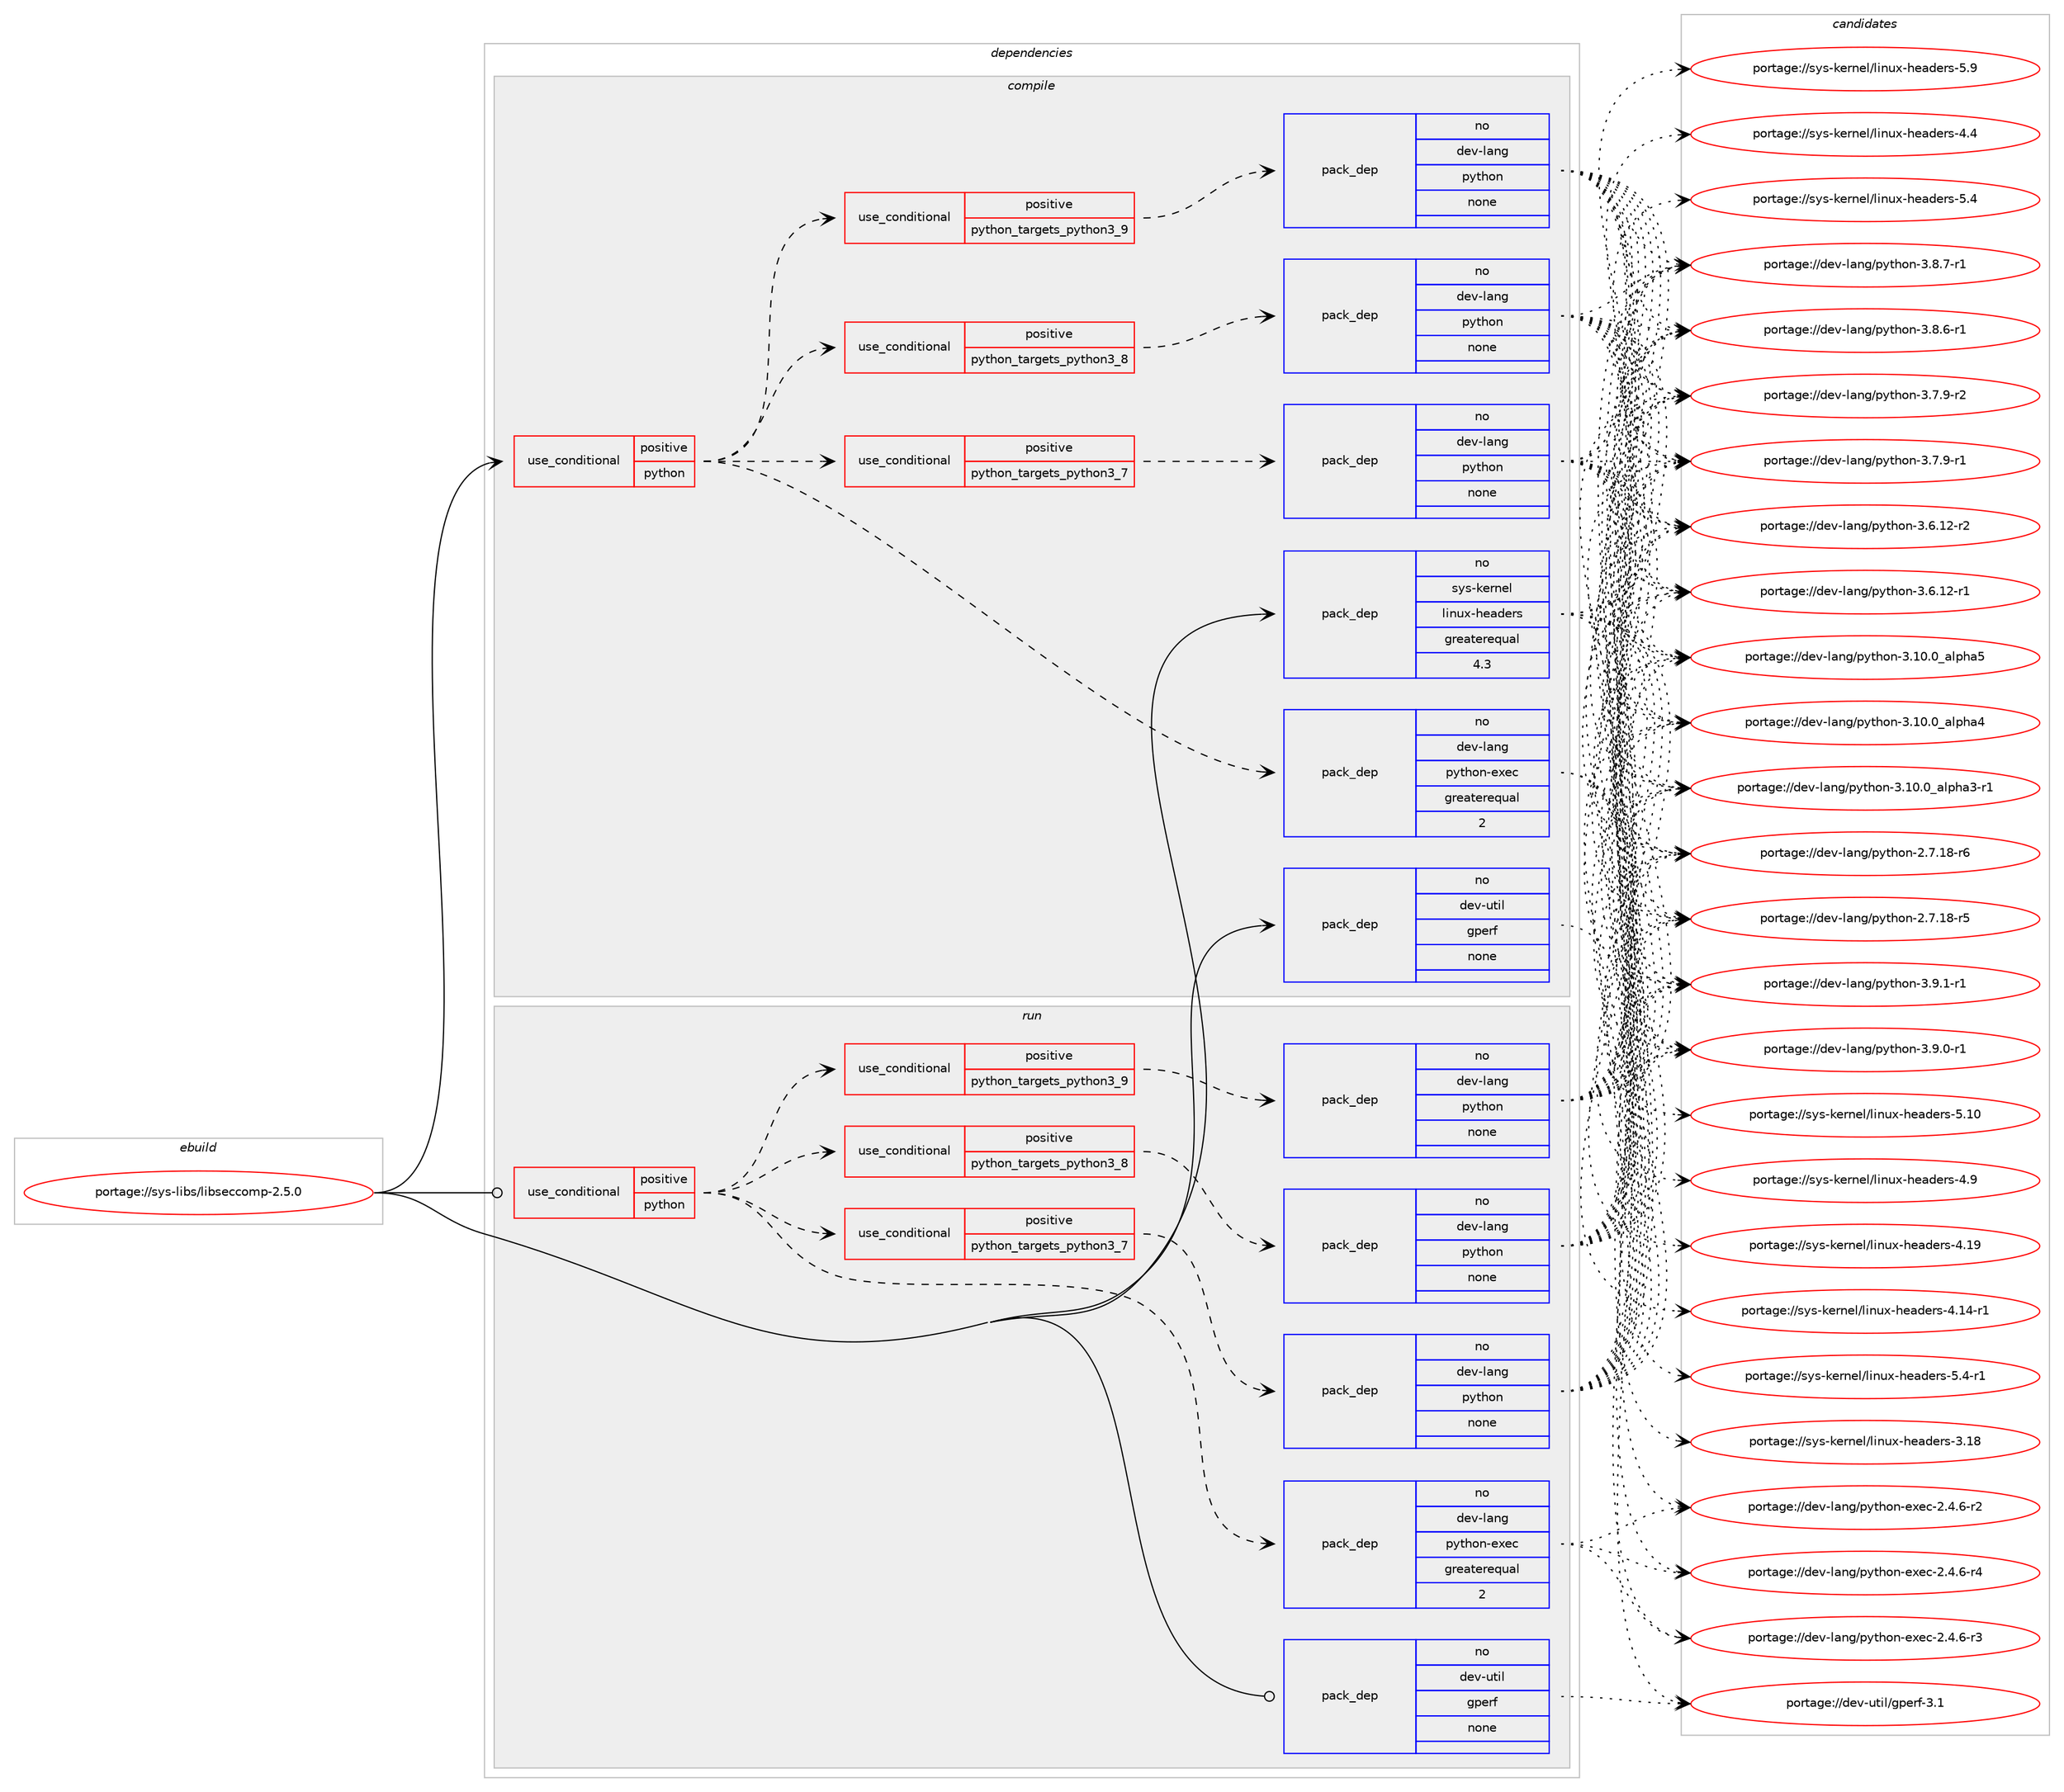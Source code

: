 digraph prolog {

# *************
# Graph options
# *************

newrank=true;
concentrate=true;
compound=true;
graph [rankdir=LR,fontname=Helvetica,fontsize=10,ranksep=1.5];#, ranksep=2.5, nodesep=0.2];
edge  [arrowhead=vee];
node  [fontname=Helvetica,fontsize=10];

# **********
# The ebuild
# **********

subgraph cluster_leftcol {
color=gray;
rank=same;
label=<<i>ebuild</i>>;
id [label="portage://sys-libs/libseccomp-2.5.0", color=red, width=4, href="../sys-libs/libseccomp-2.5.0.svg"];
}

# ****************
# The dependencies
# ****************

subgraph cluster_midcol {
color=gray;
label=<<i>dependencies</i>>;
subgraph cluster_compile {
fillcolor="#eeeeee";
style=filled;
label=<<i>compile</i>>;
subgraph cond1347 {
dependency5684 [label=<<TABLE BORDER="0" CELLBORDER="1" CELLSPACING="0" CELLPADDING="4"><TR><TD ROWSPAN="3" CELLPADDING="10">use_conditional</TD></TR><TR><TD>positive</TD></TR><TR><TD>python</TD></TR></TABLE>>, shape=none, color=red];
subgraph cond1348 {
dependency5685 [label=<<TABLE BORDER="0" CELLBORDER="1" CELLSPACING="0" CELLPADDING="4"><TR><TD ROWSPAN="3" CELLPADDING="10">use_conditional</TD></TR><TR><TD>positive</TD></TR><TR><TD>python_targets_python3_7</TD></TR></TABLE>>, shape=none, color=red];
subgraph pack4270 {
dependency5686 [label=<<TABLE BORDER="0" CELLBORDER="1" CELLSPACING="0" CELLPADDING="4" WIDTH="220"><TR><TD ROWSPAN="6" CELLPADDING="30">pack_dep</TD></TR><TR><TD WIDTH="110">no</TD></TR><TR><TD>dev-lang</TD></TR><TR><TD>python</TD></TR><TR><TD>none</TD></TR><TR><TD></TD></TR></TABLE>>, shape=none, color=blue];
}
dependency5685:e -> dependency5686:w [weight=20,style="dashed",arrowhead="vee"];
}
dependency5684:e -> dependency5685:w [weight=20,style="dashed",arrowhead="vee"];
subgraph cond1349 {
dependency5687 [label=<<TABLE BORDER="0" CELLBORDER="1" CELLSPACING="0" CELLPADDING="4"><TR><TD ROWSPAN="3" CELLPADDING="10">use_conditional</TD></TR><TR><TD>positive</TD></TR><TR><TD>python_targets_python3_8</TD></TR></TABLE>>, shape=none, color=red];
subgraph pack4271 {
dependency5688 [label=<<TABLE BORDER="0" CELLBORDER="1" CELLSPACING="0" CELLPADDING="4" WIDTH="220"><TR><TD ROWSPAN="6" CELLPADDING="30">pack_dep</TD></TR><TR><TD WIDTH="110">no</TD></TR><TR><TD>dev-lang</TD></TR><TR><TD>python</TD></TR><TR><TD>none</TD></TR><TR><TD></TD></TR></TABLE>>, shape=none, color=blue];
}
dependency5687:e -> dependency5688:w [weight=20,style="dashed",arrowhead="vee"];
}
dependency5684:e -> dependency5687:w [weight=20,style="dashed",arrowhead="vee"];
subgraph cond1350 {
dependency5689 [label=<<TABLE BORDER="0" CELLBORDER="1" CELLSPACING="0" CELLPADDING="4"><TR><TD ROWSPAN="3" CELLPADDING="10">use_conditional</TD></TR><TR><TD>positive</TD></TR><TR><TD>python_targets_python3_9</TD></TR></TABLE>>, shape=none, color=red];
subgraph pack4272 {
dependency5690 [label=<<TABLE BORDER="0" CELLBORDER="1" CELLSPACING="0" CELLPADDING="4" WIDTH="220"><TR><TD ROWSPAN="6" CELLPADDING="30">pack_dep</TD></TR><TR><TD WIDTH="110">no</TD></TR><TR><TD>dev-lang</TD></TR><TR><TD>python</TD></TR><TR><TD>none</TD></TR><TR><TD></TD></TR></TABLE>>, shape=none, color=blue];
}
dependency5689:e -> dependency5690:w [weight=20,style="dashed",arrowhead="vee"];
}
dependency5684:e -> dependency5689:w [weight=20,style="dashed",arrowhead="vee"];
subgraph pack4273 {
dependency5691 [label=<<TABLE BORDER="0" CELLBORDER="1" CELLSPACING="0" CELLPADDING="4" WIDTH="220"><TR><TD ROWSPAN="6" CELLPADDING="30">pack_dep</TD></TR><TR><TD WIDTH="110">no</TD></TR><TR><TD>dev-lang</TD></TR><TR><TD>python-exec</TD></TR><TR><TD>greaterequal</TD></TR><TR><TD>2</TD></TR></TABLE>>, shape=none, color=blue];
}
dependency5684:e -> dependency5691:w [weight=20,style="dashed",arrowhead="vee"];
}
id:e -> dependency5684:w [weight=20,style="solid",arrowhead="vee"];
subgraph pack4274 {
dependency5692 [label=<<TABLE BORDER="0" CELLBORDER="1" CELLSPACING="0" CELLPADDING="4" WIDTH="220"><TR><TD ROWSPAN="6" CELLPADDING="30">pack_dep</TD></TR><TR><TD WIDTH="110">no</TD></TR><TR><TD>dev-util</TD></TR><TR><TD>gperf</TD></TR><TR><TD>none</TD></TR><TR><TD></TD></TR></TABLE>>, shape=none, color=blue];
}
id:e -> dependency5692:w [weight=20,style="solid",arrowhead="vee"];
subgraph pack4275 {
dependency5693 [label=<<TABLE BORDER="0" CELLBORDER="1" CELLSPACING="0" CELLPADDING="4" WIDTH="220"><TR><TD ROWSPAN="6" CELLPADDING="30">pack_dep</TD></TR><TR><TD WIDTH="110">no</TD></TR><TR><TD>sys-kernel</TD></TR><TR><TD>linux-headers</TD></TR><TR><TD>greaterequal</TD></TR><TR><TD>4.3</TD></TR></TABLE>>, shape=none, color=blue];
}
id:e -> dependency5693:w [weight=20,style="solid",arrowhead="vee"];
}
subgraph cluster_compileandrun {
fillcolor="#eeeeee";
style=filled;
label=<<i>compile and run</i>>;
}
subgraph cluster_run {
fillcolor="#eeeeee";
style=filled;
label=<<i>run</i>>;
subgraph cond1351 {
dependency5694 [label=<<TABLE BORDER="0" CELLBORDER="1" CELLSPACING="0" CELLPADDING="4"><TR><TD ROWSPAN="3" CELLPADDING="10">use_conditional</TD></TR><TR><TD>positive</TD></TR><TR><TD>python</TD></TR></TABLE>>, shape=none, color=red];
subgraph cond1352 {
dependency5695 [label=<<TABLE BORDER="0" CELLBORDER="1" CELLSPACING="0" CELLPADDING="4"><TR><TD ROWSPAN="3" CELLPADDING="10">use_conditional</TD></TR><TR><TD>positive</TD></TR><TR><TD>python_targets_python3_7</TD></TR></TABLE>>, shape=none, color=red];
subgraph pack4276 {
dependency5696 [label=<<TABLE BORDER="0" CELLBORDER="1" CELLSPACING="0" CELLPADDING="4" WIDTH="220"><TR><TD ROWSPAN="6" CELLPADDING="30">pack_dep</TD></TR><TR><TD WIDTH="110">no</TD></TR><TR><TD>dev-lang</TD></TR><TR><TD>python</TD></TR><TR><TD>none</TD></TR><TR><TD></TD></TR></TABLE>>, shape=none, color=blue];
}
dependency5695:e -> dependency5696:w [weight=20,style="dashed",arrowhead="vee"];
}
dependency5694:e -> dependency5695:w [weight=20,style="dashed",arrowhead="vee"];
subgraph cond1353 {
dependency5697 [label=<<TABLE BORDER="0" CELLBORDER="1" CELLSPACING="0" CELLPADDING="4"><TR><TD ROWSPAN="3" CELLPADDING="10">use_conditional</TD></TR><TR><TD>positive</TD></TR><TR><TD>python_targets_python3_8</TD></TR></TABLE>>, shape=none, color=red];
subgraph pack4277 {
dependency5698 [label=<<TABLE BORDER="0" CELLBORDER="1" CELLSPACING="0" CELLPADDING="4" WIDTH="220"><TR><TD ROWSPAN="6" CELLPADDING="30">pack_dep</TD></TR><TR><TD WIDTH="110">no</TD></TR><TR><TD>dev-lang</TD></TR><TR><TD>python</TD></TR><TR><TD>none</TD></TR><TR><TD></TD></TR></TABLE>>, shape=none, color=blue];
}
dependency5697:e -> dependency5698:w [weight=20,style="dashed",arrowhead="vee"];
}
dependency5694:e -> dependency5697:w [weight=20,style="dashed",arrowhead="vee"];
subgraph cond1354 {
dependency5699 [label=<<TABLE BORDER="0" CELLBORDER="1" CELLSPACING="0" CELLPADDING="4"><TR><TD ROWSPAN="3" CELLPADDING="10">use_conditional</TD></TR><TR><TD>positive</TD></TR><TR><TD>python_targets_python3_9</TD></TR></TABLE>>, shape=none, color=red];
subgraph pack4278 {
dependency5700 [label=<<TABLE BORDER="0" CELLBORDER="1" CELLSPACING="0" CELLPADDING="4" WIDTH="220"><TR><TD ROWSPAN="6" CELLPADDING="30">pack_dep</TD></TR><TR><TD WIDTH="110">no</TD></TR><TR><TD>dev-lang</TD></TR><TR><TD>python</TD></TR><TR><TD>none</TD></TR><TR><TD></TD></TR></TABLE>>, shape=none, color=blue];
}
dependency5699:e -> dependency5700:w [weight=20,style="dashed",arrowhead="vee"];
}
dependency5694:e -> dependency5699:w [weight=20,style="dashed",arrowhead="vee"];
subgraph pack4279 {
dependency5701 [label=<<TABLE BORDER="0" CELLBORDER="1" CELLSPACING="0" CELLPADDING="4" WIDTH="220"><TR><TD ROWSPAN="6" CELLPADDING="30">pack_dep</TD></TR><TR><TD WIDTH="110">no</TD></TR><TR><TD>dev-lang</TD></TR><TR><TD>python-exec</TD></TR><TR><TD>greaterequal</TD></TR><TR><TD>2</TD></TR></TABLE>>, shape=none, color=blue];
}
dependency5694:e -> dependency5701:w [weight=20,style="dashed",arrowhead="vee"];
}
id:e -> dependency5694:w [weight=20,style="solid",arrowhead="odot"];
subgraph pack4280 {
dependency5702 [label=<<TABLE BORDER="0" CELLBORDER="1" CELLSPACING="0" CELLPADDING="4" WIDTH="220"><TR><TD ROWSPAN="6" CELLPADDING="30">pack_dep</TD></TR><TR><TD WIDTH="110">no</TD></TR><TR><TD>dev-util</TD></TR><TR><TD>gperf</TD></TR><TR><TD>none</TD></TR><TR><TD></TD></TR></TABLE>>, shape=none, color=blue];
}
id:e -> dependency5702:w [weight=20,style="solid",arrowhead="odot"];
}
}

# **************
# The candidates
# **************

subgraph cluster_choices {
rank=same;
color=gray;
label=<<i>candidates</i>>;

subgraph choice4270 {
color=black;
nodesep=1;
choice1001011184510897110103471121211161041111104551465746494511449 [label="portage://dev-lang/python-3.9.1-r1", color=red, width=4,href="../dev-lang/python-3.9.1-r1.svg"];
choice1001011184510897110103471121211161041111104551465746484511449 [label="portage://dev-lang/python-3.9.0-r1", color=red, width=4,href="../dev-lang/python-3.9.0-r1.svg"];
choice1001011184510897110103471121211161041111104551465646554511449 [label="portage://dev-lang/python-3.8.7-r1", color=red, width=4,href="../dev-lang/python-3.8.7-r1.svg"];
choice1001011184510897110103471121211161041111104551465646544511449 [label="portage://dev-lang/python-3.8.6-r1", color=red, width=4,href="../dev-lang/python-3.8.6-r1.svg"];
choice1001011184510897110103471121211161041111104551465546574511450 [label="portage://dev-lang/python-3.7.9-r2", color=red, width=4,href="../dev-lang/python-3.7.9-r2.svg"];
choice1001011184510897110103471121211161041111104551465546574511449 [label="portage://dev-lang/python-3.7.9-r1", color=red, width=4,href="../dev-lang/python-3.7.9-r1.svg"];
choice100101118451089711010347112121116104111110455146544649504511450 [label="portage://dev-lang/python-3.6.12-r2", color=red, width=4,href="../dev-lang/python-3.6.12-r2.svg"];
choice100101118451089711010347112121116104111110455146544649504511449 [label="portage://dev-lang/python-3.6.12-r1", color=red, width=4,href="../dev-lang/python-3.6.12-r1.svg"];
choice1001011184510897110103471121211161041111104551464948464895971081121049753 [label="portage://dev-lang/python-3.10.0_alpha5", color=red, width=4,href="../dev-lang/python-3.10.0_alpha5.svg"];
choice1001011184510897110103471121211161041111104551464948464895971081121049752 [label="portage://dev-lang/python-3.10.0_alpha4", color=red, width=4,href="../dev-lang/python-3.10.0_alpha4.svg"];
choice10010111845108971101034711212111610411111045514649484648959710811210497514511449 [label="portage://dev-lang/python-3.10.0_alpha3-r1", color=red, width=4,href="../dev-lang/python-3.10.0_alpha3-r1.svg"];
choice100101118451089711010347112121116104111110455046554649564511454 [label="portage://dev-lang/python-2.7.18-r6", color=red, width=4,href="../dev-lang/python-2.7.18-r6.svg"];
choice100101118451089711010347112121116104111110455046554649564511453 [label="portage://dev-lang/python-2.7.18-r5", color=red, width=4,href="../dev-lang/python-2.7.18-r5.svg"];
dependency5686:e -> choice1001011184510897110103471121211161041111104551465746494511449:w [style=dotted,weight="100"];
dependency5686:e -> choice1001011184510897110103471121211161041111104551465746484511449:w [style=dotted,weight="100"];
dependency5686:e -> choice1001011184510897110103471121211161041111104551465646554511449:w [style=dotted,weight="100"];
dependency5686:e -> choice1001011184510897110103471121211161041111104551465646544511449:w [style=dotted,weight="100"];
dependency5686:e -> choice1001011184510897110103471121211161041111104551465546574511450:w [style=dotted,weight="100"];
dependency5686:e -> choice1001011184510897110103471121211161041111104551465546574511449:w [style=dotted,weight="100"];
dependency5686:e -> choice100101118451089711010347112121116104111110455146544649504511450:w [style=dotted,weight="100"];
dependency5686:e -> choice100101118451089711010347112121116104111110455146544649504511449:w [style=dotted,weight="100"];
dependency5686:e -> choice1001011184510897110103471121211161041111104551464948464895971081121049753:w [style=dotted,weight="100"];
dependency5686:e -> choice1001011184510897110103471121211161041111104551464948464895971081121049752:w [style=dotted,weight="100"];
dependency5686:e -> choice10010111845108971101034711212111610411111045514649484648959710811210497514511449:w [style=dotted,weight="100"];
dependency5686:e -> choice100101118451089711010347112121116104111110455046554649564511454:w [style=dotted,weight="100"];
dependency5686:e -> choice100101118451089711010347112121116104111110455046554649564511453:w [style=dotted,weight="100"];
}
subgraph choice4271 {
color=black;
nodesep=1;
choice1001011184510897110103471121211161041111104551465746494511449 [label="portage://dev-lang/python-3.9.1-r1", color=red, width=4,href="../dev-lang/python-3.9.1-r1.svg"];
choice1001011184510897110103471121211161041111104551465746484511449 [label="portage://dev-lang/python-3.9.0-r1", color=red, width=4,href="../dev-lang/python-3.9.0-r1.svg"];
choice1001011184510897110103471121211161041111104551465646554511449 [label="portage://dev-lang/python-3.8.7-r1", color=red, width=4,href="../dev-lang/python-3.8.7-r1.svg"];
choice1001011184510897110103471121211161041111104551465646544511449 [label="portage://dev-lang/python-3.8.6-r1", color=red, width=4,href="../dev-lang/python-3.8.6-r1.svg"];
choice1001011184510897110103471121211161041111104551465546574511450 [label="portage://dev-lang/python-3.7.9-r2", color=red, width=4,href="../dev-lang/python-3.7.9-r2.svg"];
choice1001011184510897110103471121211161041111104551465546574511449 [label="portage://dev-lang/python-3.7.9-r1", color=red, width=4,href="../dev-lang/python-3.7.9-r1.svg"];
choice100101118451089711010347112121116104111110455146544649504511450 [label="portage://dev-lang/python-3.6.12-r2", color=red, width=4,href="../dev-lang/python-3.6.12-r2.svg"];
choice100101118451089711010347112121116104111110455146544649504511449 [label="portage://dev-lang/python-3.6.12-r1", color=red, width=4,href="../dev-lang/python-3.6.12-r1.svg"];
choice1001011184510897110103471121211161041111104551464948464895971081121049753 [label="portage://dev-lang/python-3.10.0_alpha5", color=red, width=4,href="../dev-lang/python-3.10.0_alpha5.svg"];
choice1001011184510897110103471121211161041111104551464948464895971081121049752 [label="portage://dev-lang/python-3.10.0_alpha4", color=red, width=4,href="../dev-lang/python-3.10.0_alpha4.svg"];
choice10010111845108971101034711212111610411111045514649484648959710811210497514511449 [label="portage://dev-lang/python-3.10.0_alpha3-r1", color=red, width=4,href="../dev-lang/python-3.10.0_alpha3-r1.svg"];
choice100101118451089711010347112121116104111110455046554649564511454 [label="portage://dev-lang/python-2.7.18-r6", color=red, width=4,href="../dev-lang/python-2.7.18-r6.svg"];
choice100101118451089711010347112121116104111110455046554649564511453 [label="portage://dev-lang/python-2.7.18-r5", color=red, width=4,href="../dev-lang/python-2.7.18-r5.svg"];
dependency5688:e -> choice1001011184510897110103471121211161041111104551465746494511449:w [style=dotted,weight="100"];
dependency5688:e -> choice1001011184510897110103471121211161041111104551465746484511449:w [style=dotted,weight="100"];
dependency5688:e -> choice1001011184510897110103471121211161041111104551465646554511449:w [style=dotted,weight="100"];
dependency5688:e -> choice1001011184510897110103471121211161041111104551465646544511449:w [style=dotted,weight="100"];
dependency5688:e -> choice1001011184510897110103471121211161041111104551465546574511450:w [style=dotted,weight="100"];
dependency5688:e -> choice1001011184510897110103471121211161041111104551465546574511449:w [style=dotted,weight="100"];
dependency5688:e -> choice100101118451089711010347112121116104111110455146544649504511450:w [style=dotted,weight="100"];
dependency5688:e -> choice100101118451089711010347112121116104111110455146544649504511449:w [style=dotted,weight="100"];
dependency5688:e -> choice1001011184510897110103471121211161041111104551464948464895971081121049753:w [style=dotted,weight="100"];
dependency5688:e -> choice1001011184510897110103471121211161041111104551464948464895971081121049752:w [style=dotted,weight="100"];
dependency5688:e -> choice10010111845108971101034711212111610411111045514649484648959710811210497514511449:w [style=dotted,weight="100"];
dependency5688:e -> choice100101118451089711010347112121116104111110455046554649564511454:w [style=dotted,weight="100"];
dependency5688:e -> choice100101118451089711010347112121116104111110455046554649564511453:w [style=dotted,weight="100"];
}
subgraph choice4272 {
color=black;
nodesep=1;
choice1001011184510897110103471121211161041111104551465746494511449 [label="portage://dev-lang/python-3.9.1-r1", color=red, width=4,href="../dev-lang/python-3.9.1-r1.svg"];
choice1001011184510897110103471121211161041111104551465746484511449 [label="portage://dev-lang/python-3.9.0-r1", color=red, width=4,href="../dev-lang/python-3.9.0-r1.svg"];
choice1001011184510897110103471121211161041111104551465646554511449 [label="portage://dev-lang/python-3.8.7-r1", color=red, width=4,href="../dev-lang/python-3.8.7-r1.svg"];
choice1001011184510897110103471121211161041111104551465646544511449 [label="portage://dev-lang/python-3.8.6-r1", color=red, width=4,href="../dev-lang/python-3.8.6-r1.svg"];
choice1001011184510897110103471121211161041111104551465546574511450 [label="portage://dev-lang/python-3.7.9-r2", color=red, width=4,href="../dev-lang/python-3.7.9-r2.svg"];
choice1001011184510897110103471121211161041111104551465546574511449 [label="portage://dev-lang/python-3.7.9-r1", color=red, width=4,href="../dev-lang/python-3.7.9-r1.svg"];
choice100101118451089711010347112121116104111110455146544649504511450 [label="portage://dev-lang/python-3.6.12-r2", color=red, width=4,href="../dev-lang/python-3.6.12-r2.svg"];
choice100101118451089711010347112121116104111110455146544649504511449 [label="portage://dev-lang/python-3.6.12-r1", color=red, width=4,href="../dev-lang/python-3.6.12-r1.svg"];
choice1001011184510897110103471121211161041111104551464948464895971081121049753 [label="portage://dev-lang/python-3.10.0_alpha5", color=red, width=4,href="../dev-lang/python-3.10.0_alpha5.svg"];
choice1001011184510897110103471121211161041111104551464948464895971081121049752 [label="portage://dev-lang/python-3.10.0_alpha4", color=red, width=4,href="../dev-lang/python-3.10.0_alpha4.svg"];
choice10010111845108971101034711212111610411111045514649484648959710811210497514511449 [label="portage://dev-lang/python-3.10.0_alpha3-r1", color=red, width=4,href="../dev-lang/python-3.10.0_alpha3-r1.svg"];
choice100101118451089711010347112121116104111110455046554649564511454 [label="portage://dev-lang/python-2.7.18-r6", color=red, width=4,href="../dev-lang/python-2.7.18-r6.svg"];
choice100101118451089711010347112121116104111110455046554649564511453 [label="portage://dev-lang/python-2.7.18-r5", color=red, width=4,href="../dev-lang/python-2.7.18-r5.svg"];
dependency5690:e -> choice1001011184510897110103471121211161041111104551465746494511449:w [style=dotted,weight="100"];
dependency5690:e -> choice1001011184510897110103471121211161041111104551465746484511449:w [style=dotted,weight="100"];
dependency5690:e -> choice1001011184510897110103471121211161041111104551465646554511449:w [style=dotted,weight="100"];
dependency5690:e -> choice1001011184510897110103471121211161041111104551465646544511449:w [style=dotted,weight="100"];
dependency5690:e -> choice1001011184510897110103471121211161041111104551465546574511450:w [style=dotted,weight="100"];
dependency5690:e -> choice1001011184510897110103471121211161041111104551465546574511449:w [style=dotted,weight="100"];
dependency5690:e -> choice100101118451089711010347112121116104111110455146544649504511450:w [style=dotted,weight="100"];
dependency5690:e -> choice100101118451089711010347112121116104111110455146544649504511449:w [style=dotted,weight="100"];
dependency5690:e -> choice1001011184510897110103471121211161041111104551464948464895971081121049753:w [style=dotted,weight="100"];
dependency5690:e -> choice1001011184510897110103471121211161041111104551464948464895971081121049752:w [style=dotted,weight="100"];
dependency5690:e -> choice10010111845108971101034711212111610411111045514649484648959710811210497514511449:w [style=dotted,weight="100"];
dependency5690:e -> choice100101118451089711010347112121116104111110455046554649564511454:w [style=dotted,weight="100"];
dependency5690:e -> choice100101118451089711010347112121116104111110455046554649564511453:w [style=dotted,weight="100"];
}
subgraph choice4273 {
color=black;
nodesep=1;
choice10010111845108971101034711212111610411111045101120101994550465246544511452 [label="portage://dev-lang/python-exec-2.4.6-r4", color=red, width=4,href="../dev-lang/python-exec-2.4.6-r4.svg"];
choice10010111845108971101034711212111610411111045101120101994550465246544511451 [label="portage://dev-lang/python-exec-2.4.6-r3", color=red, width=4,href="../dev-lang/python-exec-2.4.6-r3.svg"];
choice10010111845108971101034711212111610411111045101120101994550465246544511450 [label="portage://dev-lang/python-exec-2.4.6-r2", color=red, width=4,href="../dev-lang/python-exec-2.4.6-r2.svg"];
dependency5691:e -> choice10010111845108971101034711212111610411111045101120101994550465246544511452:w [style=dotted,weight="100"];
dependency5691:e -> choice10010111845108971101034711212111610411111045101120101994550465246544511451:w [style=dotted,weight="100"];
dependency5691:e -> choice10010111845108971101034711212111610411111045101120101994550465246544511450:w [style=dotted,weight="100"];
}
subgraph choice4274 {
color=black;
nodesep=1;
choice100101118451171161051084710311210111410245514649 [label="portage://dev-util/gperf-3.1", color=red, width=4,href="../dev-util/gperf-3.1.svg"];
dependency5692:e -> choice100101118451171161051084710311210111410245514649:w [style=dotted,weight="100"];
}
subgraph choice4275 {
color=black;
nodesep=1;
choice1151211154510710111411010110847108105110117120451041019710010111411545534657 [label="portage://sys-kernel/linux-headers-5.9", color=red, width=4,href="../sys-kernel/linux-headers-5.9.svg"];
choice11512111545107101114110101108471081051101171204510410197100101114115455346524511449 [label="portage://sys-kernel/linux-headers-5.4-r1", color=red, width=4,href="../sys-kernel/linux-headers-5.4-r1.svg"];
choice1151211154510710111411010110847108105110117120451041019710010111411545534652 [label="portage://sys-kernel/linux-headers-5.4", color=red, width=4,href="../sys-kernel/linux-headers-5.4.svg"];
choice115121115451071011141101011084710810511011712045104101971001011141154553464948 [label="portage://sys-kernel/linux-headers-5.10", color=red, width=4,href="../sys-kernel/linux-headers-5.10.svg"];
choice1151211154510710111411010110847108105110117120451041019710010111411545524657 [label="portage://sys-kernel/linux-headers-4.9", color=red, width=4,href="../sys-kernel/linux-headers-4.9.svg"];
choice1151211154510710111411010110847108105110117120451041019710010111411545524652 [label="portage://sys-kernel/linux-headers-4.4", color=red, width=4,href="../sys-kernel/linux-headers-4.4.svg"];
choice115121115451071011141101011084710810511011712045104101971001011141154552464957 [label="portage://sys-kernel/linux-headers-4.19", color=red, width=4,href="../sys-kernel/linux-headers-4.19.svg"];
choice1151211154510710111411010110847108105110117120451041019710010111411545524649524511449 [label="portage://sys-kernel/linux-headers-4.14-r1", color=red, width=4,href="../sys-kernel/linux-headers-4.14-r1.svg"];
choice115121115451071011141101011084710810511011712045104101971001011141154551464956 [label="portage://sys-kernel/linux-headers-3.18", color=red, width=4,href="../sys-kernel/linux-headers-3.18.svg"];
dependency5693:e -> choice1151211154510710111411010110847108105110117120451041019710010111411545534657:w [style=dotted,weight="100"];
dependency5693:e -> choice11512111545107101114110101108471081051101171204510410197100101114115455346524511449:w [style=dotted,weight="100"];
dependency5693:e -> choice1151211154510710111411010110847108105110117120451041019710010111411545534652:w [style=dotted,weight="100"];
dependency5693:e -> choice115121115451071011141101011084710810511011712045104101971001011141154553464948:w [style=dotted,weight="100"];
dependency5693:e -> choice1151211154510710111411010110847108105110117120451041019710010111411545524657:w [style=dotted,weight="100"];
dependency5693:e -> choice1151211154510710111411010110847108105110117120451041019710010111411545524652:w [style=dotted,weight="100"];
dependency5693:e -> choice115121115451071011141101011084710810511011712045104101971001011141154552464957:w [style=dotted,weight="100"];
dependency5693:e -> choice1151211154510710111411010110847108105110117120451041019710010111411545524649524511449:w [style=dotted,weight="100"];
dependency5693:e -> choice115121115451071011141101011084710810511011712045104101971001011141154551464956:w [style=dotted,weight="100"];
}
subgraph choice4276 {
color=black;
nodesep=1;
choice1001011184510897110103471121211161041111104551465746494511449 [label="portage://dev-lang/python-3.9.1-r1", color=red, width=4,href="../dev-lang/python-3.9.1-r1.svg"];
choice1001011184510897110103471121211161041111104551465746484511449 [label="portage://dev-lang/python-3.9.0-r1", color=red, width=4,href="../dev-lang/python-3.9.0-r1.svg"];
choice1001011184510897110103471121211161041111104551465646554511449 [label="portage://dev-lang/python-3.8.7-r1", color=red, width=4,href="../dev-lang/python-3.8.7-r1.svg"];
choice1001011184510897110103471121211161041111104551465646544511449 [label="portage://dev-lang/python-3.8.6-r1", color=red, width=4,href="../dev-lang/python-3.8.6-r1.svg"];
choice1001011184510897110103471121211161041111104551465546574511450 [label="portage://dev-lang/python-3.7.9-r2", color=red, width=4,href="../dev-lang/python-3.7.9-r2.svg"];
choice1001011184510897110103471121211161041111104551465546574511449 [label="portage://dev-lang/python-3.7.9-r1", color=red, width=4,href="../dev-lang/python-3.7.9-r1.svg"];
choice100101118451089711010347112121116104111110455146544649504511450 [label="portage://dev-lang/python-3.6.12-r2", color=red, width=4,href="../dev-lang/python-3.6.12-r2.svg"];
choice100101118451089711010347112121116104111110455146544649504511449 [label="portage://dev-lang/python-3.6.12-r1", color=red, width=4,href="../dev-lang/python-3.6.12-r1.svg"];
choice1001011184510897110103471121211161041111104551464948464895971081121049753 [label="portage://dev-lang/python-3.10.0_alpha5", color=red, width=4,href="../dev-lang/python-3.10.0_alpha5.svg"];
choice1001011184510897110103471121211161041111104551464948464895971081121049752 [label="portage://dev-lang/python-3.10.0_alpha4", color=red, width=4,href="../dev-lang/python-3.10.0_alpha4.svg"];
choice10010111845108971101034711212111610411111045514649484648959710811210497514511449 [label="portage://dev-lang/python-3.10.0_alpha3-r1", color=red, width=4,href="../dev-lang/python-3.10.0_alpha3-r1.svg"];
choice100101118451089711010347112121116104111110455046554649564511454 [label="portage://dev-lang/python-2.7.18-r6", color=red, width=4,href="../dev-lang/python-2.7.18-r6.svg"];
choice100101118451089711010347112121116104111110455046554649564511453 [label="portage://dev-lang/python-2.7.18-r5", color=red, width=4,href="../dev-lang/python-2.7.18-r5.svg"];
dependency5696:e -> choice1001011184510897110103471121211161041111104551465746494511449:w [style=dotted,weight="100"];
dependency5696:e -> choice1001011184510897110103471121211161041111104551465746484511449:w [style=dotted,weight="100"];
dependency5696:e -> choice1001011184510897110103471121211161041111104551465646554511449:w [style=dotted,weight="100"];
dependency5696:e -> choice1001011184510897110103471121211161041111104551465646544511449:w [style=dotted,weight="100"];
dependency5696:e -> choice1001011184510897110103471121211161041111104551465546574511450:w [style=dotted,weight="100"];
dependency5696:e -> choice1001011184510897110103471121211161041111104551465546574511449:w [style=dotted,weight="100"];
dependency5696:e -> choice100101118451089711010347112121116104111110455146544649504511450:w [style=dotted,weight="100"];
dependency5696:e -> choice100101118451089711010347112121116104111110455146544649504511449:w [style=dotted,weight="100"];
dependency5696:e -> choice1001011184510897110103471121211161041111104551464948464895971081121049753:w [style=dotted,weight="100"];
dependency5696:e -> choice1001011184510897110103471121211161041111104551464948464895971081121049752:w [style=dotted,weight="100"];
dependency5696:e -> choice10010111845108971101034711212111610411111045514649484648959710811210497514511449:w [style=dotted,weight="100"];
dependency5696:e -> choice100101118451089711010347112121116104111110455046554649564511454:w [style=dotted,weight="100"];
dependency5696:e -> choice100101118451089711010347112121116104111110455046554649564511453:w [style=dotted,weight="100"];
}
subgraph choice4277 {
color=black;
nodesep=1;
choice1001011184510897110103471121211161041111104551465746494511449 [label="portage://dev-lang/python-3.9.1-r1", color=red, width=4,href="../dev-lang/python-3.9.1-r1.svg"];
choice1001011184510897110103471121211161041111104551465746484511449 [label="portage://dev-lang/python-3.9.0-r1", color=red, width=4,href="../dev-lang/python-3.9.0-r1.svg"];
choice1001011184510897110103471121211161041111104551465646554511449 [label="portage://dev-lang/python-3.8.7-r1", color=red, width=4,href="../dev-lang/python-3.8.7-r1.svg"];
choice1001011184510897110103471121211161041111104551465646544511449 [label="portage://dev-lang/python-3.8.6-r1", color=red, width=4,href="../dev-lang/python-3.8.6-r1.svg"];
choice1001011184510897110103471121211161041111104551465546574511450 [label="portage://dev-lang/python-3.7.9-r2", color=red, width=4,href="../dev-lang/python-3.7.9-r2.svg"];
choice1001011184510897110103471121211161041111104551465546574511449 [label="portage://dev-lang/python-3.7.9-r1", color=red, width=4,href="../dev-lang/python-3.7.9-r1.svg"];
choice100101118451089711010347112121116104111110455146544649504511450 [label="portage://dev-lang/python-3.6.12-r2", color=red, width=4,href="../dev-lang/python-3.6.12-r2.svg"];
choice100101118451089711010347112121116104111110455146544649504511449 [label="portage://dev-lang/python-3.6.12-r1", color=red, width=4,href="../dev-lang/python-3.6.12-r1.svg"];
choice1001011184510897110103471121211161041111104551464948464895971081121049753 [label="portage://dev-lang/python-3.10.0_alpha5", color=red, width=4,href="../dev-lang/python-3.10.0_alpha5.svg"];
choice1001011184510897110103471121211161041111104551464948464895971081121049752 [label="portage://dev-lang/python-3.10.0_alpha4", color=red, width=4,href="../dev-lang/python-3.10.0_alpha4.svg"];
choice10010111845108971101034711212111610411111045514649484648959710811210497514511449 [label="portage://dev-lang/python-3.10.0_alpha3-r1", color=red, width=4,href="../dev-lang/python-3.10.0_alpha3-r1.svg"];
choice100101118451089711010347112121116104111110455046554649564511454 [label="portage://dev-lang/python-2.7.18-r6", color=red, width=4,href="../dev-lang/python-2.7.18-r6.svg"];
choice100101118451089711010347112121116104111110455046554649564511453 [label="portage://dev-lang/python-2.7.18-r5", color=red, width=4,href="../dev-lang/python-2.7.18-r5.svg"];
dependency5698:e -> choice1001011184510897110103471121211161041111104551465746494511449:w [style=dotted,weight="100"];
dependency5698:e -> choice1001011184510897110103471121211161041111104551465746484511449:w [style=dotted,weight="100"];
dependency5698:e -> choice1001011184510897110103471121211161041111104551465646554511449:w [style=dotted,weight="100"];
dependency5698:e -> choice1001011184510897110103471121211161041111104551465646544511449:w [style=dotted,weight="100"];
dependency5698:e -> choice1001011184510897110103471121211161041111104551465546574511450:w [style=dotted,weight="100"];
dependency5698:e -> choice1001011184510897110103471121211161041111104551465546574511449:w [style=dotted,weight="100"];
dependency5698:e -> choice100101118451089711010347112121116104111110455146544649504511450:w [style=dotted,weight="100"];
dependency5698:e -> choice100101118451089711010347112121116104111110455146544649504511449:w [style=dotted,weight="100"];
dependency5698:e -> choice1001011184510897110103471121211161041111104551464948464895971081121049753:w [style=dotted,weight="100"];
dependency5698:e -> choice1001011184510897110103471121211161041111104551464948464895971081121049752:w [style=dotted,weight="100"];
dependency5698:e -> choice10010111845108971101034711212111610411111045514649484648959710811210497514511449:w [style=dotted,weight="100"];
dependency5698:e -> choice100101118451089711010347112121116104111110455046554649564511454:w [style=dotted,weight="100"];
dependency5698:e -> choice100101118451089711010347112121116104111110455046554649564511453:w [style=dotted,weight="100"];
}
subgraph choice4278 {
color=black;
nodesep=1;
choice1001011184510897110103471121211161041111104551465746494511449 [label="portage://dev-lang/python-3.9.1-r1", color=red, width=4,href="../dev-lang/python-3.9.1-r1.svg"];
choice1001011184510897110103471121211161041111104551465746484511449 [label="portage://dev-lang/python-3.9.0-r1", color=red, width=4,href="../dev-lang/python-3.9.0-r1.svg"];
choice1001011184510897110103471121211161041111104551465646554511449 [label="portage://dev-lang/python-3.8.7-r1", color=red, width=4,href="../dev-lang/python-3.8.7-r1.svg"];
choice1001011184510897110103471121211161041111104551465646544511449 [label="portage://dev-lang/python-3.8.6-r1", color=red, width=4,href="../dev-lang/python-3.8.6-r1.svg"];
choice1001011184510897110103471121211161041111104551465546574511450 [label="portage://dev-lang/python-3.7.9-r2", color=red, width=4,href="../dev-lang/python-3.7.9-r2.svg"];
choice1001011184510897110103471121211161041111104551465546574511449 [label="portage://dev-lang/python-3.7.9-r1", color=red, width=4,href="../dev-lang/python-3.7.9-r1.svg"];
choice100101118451089711010347112121116104111110455146544649504511450 [label="portage://dev-lang/python-3.6.12-r2", color=red, width=4,href="../dev-lang/python-3.6.12-r2.svg"];
choice100101118451089711010347112121116104111110455146544649504511449 [label="portage://dev-lang/python-3.6.12-r1", color=red, width=4,href="../dev-lang/python-3.6.12-r1.svg"];
choice1001011184510897110103471121211161041111104551464948464895971081121049753 [label="portage://dev-lang/python-3.10.0_alpha5", color=red, width=4,href="../dev-lang/python-3.10.0_alpha5.svg"];
choice1001011184510897110103471121211161041111104551464948464895971081121049752 [label="portage://dev-lang/python-3.10.0_alpha4", color=red, width=4,href="../dev-lang/python-3.10.0_alpha4.svg"];
choice10010111845108971101034711212111610411111045514649484648959710811210497514511449 [label="portage://dev-lang/python-3.10.0_alpha3-r1", color=red, width=4,href="../dev-lang/python-3.10.0_alpha3-r1.svg"];
choice100101118451089711010347112121116104111110455046554649564511454 [label="portage://dev-lang/python-2.7.18-r6", color=red, width=4,href="../dev-lang/python-2.7.18-r6.svg"];
choice100101118451089711010347112121116104111110455046554649564511453 [label="portage://dev-lang/python-2.7.18-r5", color=red, width=4,href="../dev-lang/python-2.7.18-r5.svg"];
dependency5700:e -> choice1001011184510897110103471121211161041111104551465746494511449:w [style=dotted,weight="100"];
dependency5700:e -> choice1001011184510897110103471121211161041111104551465746484511449:w [style=dotted,weight="100"];
dependency5700:e -> choice1001011184510897110103471121211161041111104551465646554511449:w [style=dotted,weight="100"];
dependency5700:e -> choice1001011184510897110103471121211161041111104551465646544511449:w [style=dotted,weight="100"];
dependency5700:e -> choice1001011184510897110103471121211161041111104551465546574511450:w [style=dotted,weight="100"];
dependency5700:e -> choice1001011184510897110103471121211161041111104551465546574511449:w [style=dotted,weight="100"];
dependency5700:e -> choice100101118451089711010347112121116104111110455146544649504511450:w [style=dotted,weight="100"];
dependency5700:e -> choice100101118451089711010347112121116104111110455146544649504511449:w [style=dotted,weight="100"];
dependency5700:e -> choice1001011184510897110103471121211161041111104551464948464895971081121049753:w [style=dotted,weight="100"];
dependency5700:e -> choice1001011184510897110103471121211161041111104551464948464895971081121049752:w [style=dotted,weight="100"];
dependency5700:e -> choice10010111845108971101034711212111610411111045514649484648959710811210497514511449:w [style=dotted,weight="100"];
dependency5700:e -> choice100101118451089711010347112121116104111110455046554649564511454:w [style=dotted,weight="100"];
dependency5700:e -> choice100101118451089711010347112121116104111110455046554649564511453:w [style=dotted,weight="100"];
}
subgraph choice4279 {
color=black;
nodesep=1;
choice10010111845108971101034711212111610411111045101120101994550465246544511452 [label="portage://dev-lang/python-exec-2.4.6-r4", color=red, width=4,href="../dev-lang/python-exec-2.4.6-r4.svg"];
choice10010111845108971101034711212111610411111045101120101994550465246544511451 [label="portage://dev-lang/python-exec-2.4.6-r3", color=red, width=4,href="../dev-lang/python-exec-2.4.6-r3.svg"];
choice10010111845108971101034711212111610411111045101120101994550465246544511450 [label="portage://dev-lang/python-exec-2.4.6-r2", color=red, width=4,href="../dev-lang/python-exec-2.4.6-r2.svg"];
dependency5701:e -> choice10010111845108971101034711212111610411111045101120101994550465246544511452:w [style=dotted,weight="100"];
dependency5701:e -> choice10010111845108971101034711212111610411111045101120101994550465246544511451:w [style=dotted,weight="100"];
dependency5701:e -> choice10010111845108971101034711212111610411111045101120101994550465246544511450:w [style=dotted,weight="100"];
}
subgraph choice4280 {
color=black;
nodesep=1;
choice100101118451171161051084710311210111410245514649 [label="portage://dev-util/gperf-3.1", color=red, width=4,href="../dev-util/gperf-3.1.svg"];
dependency5702:e -> choice100101118451171161051084710311210111410245514649:w [style=dotted,weight="100"];
}
}

}
